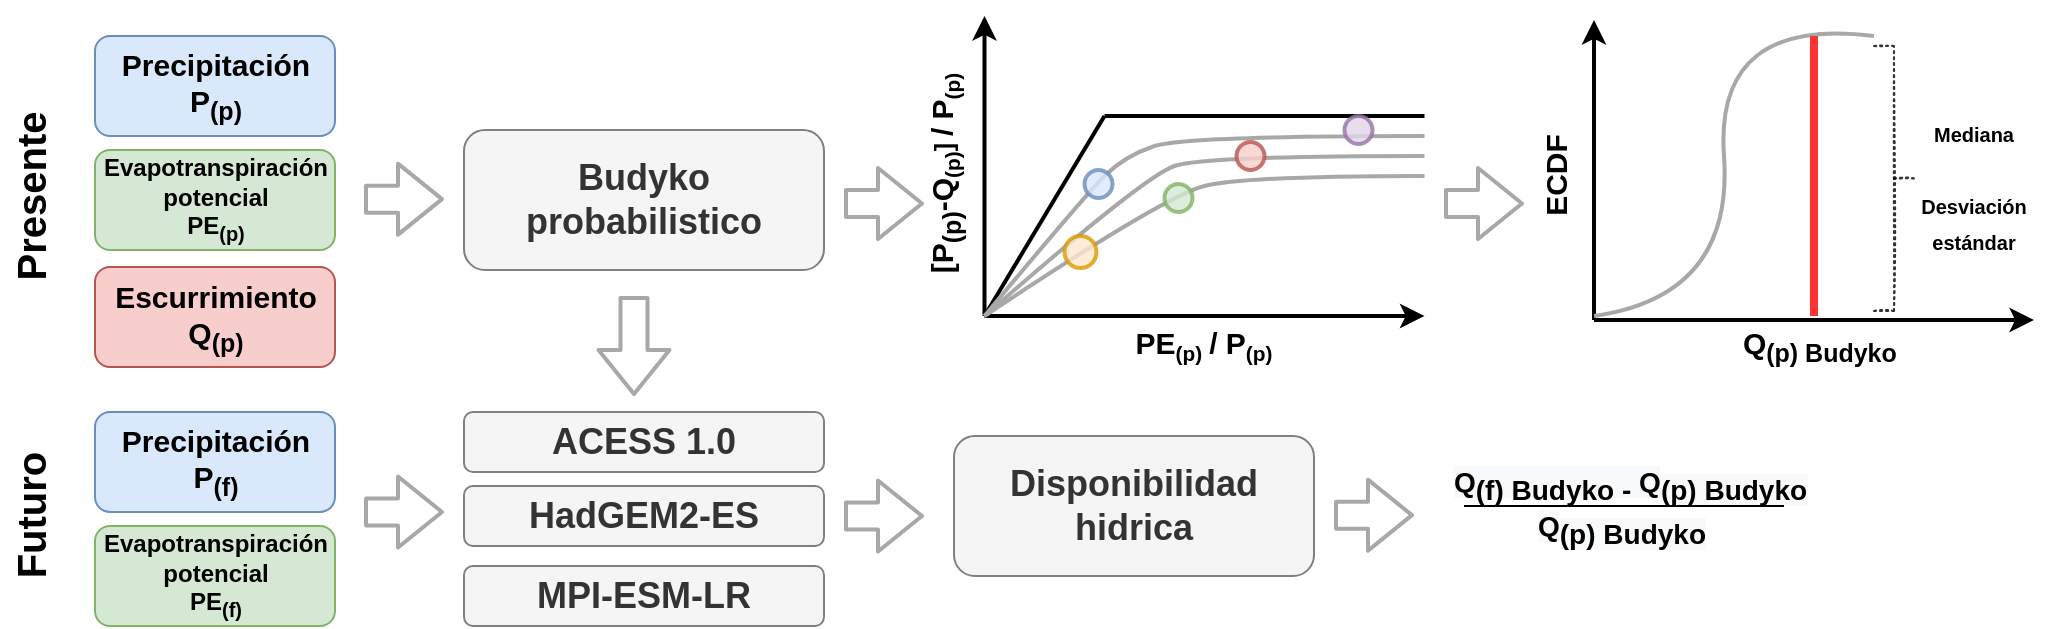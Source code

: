<mxfile version="15.9.1" type="github">
  <diagram id="A99DdAJ5PK1zMeIAeDLB" name="Page-1">
    <mxGraphModel dx="1285" dy="413" grid="1" gridSize="10" guides="1" tooltips="1" connect="1" arrows="1" fold="1" page="1" pageScale="1" pageWidth="50" pageHeight="50" math="0" shadow="0">
      <root>
        <mxCell id="0" />
        <mxCell id="1" parent="0" />
        <mxCell id="cclBEqFT7hq5Q4IXAHW2-1" value="Precipitación&lt;br&gt;P&lt;sub&gt;(p)&lt;/sub&gt;" style="rounded=1;whiteSpace=wrap;html=1;fontStyle=1;fontSize=15;labelBackgroundColor=none;labelBorderColor=none;fillColor=#dae8fc;strokeColor=#6c8ebf;" parent="1" vertex="1">
          <mxGeometry x="-44.5" y="280" width="120" height="50" as="geometry" />
        </mxCell>
        <mxCell id="cclBEqFT7hq5Q4IXAHW2-2" value="Evapotranspiración potencial&lt;br&gt;PE&lt;sub&gt;(p)&lt;/sub&gt;" style="rounded=1;whiteSpace=wrap;html=1;fontStyle=1;fontSize=12;labelBackgroundColor=none;labelBorderColor=none;fillColor=#d5e8d4;strokeColor=#82b366;" parent="1" vertex="1">
          <mxGeometry x="-44.5" y="337" width="120" height="50" as="geometry" />
        </mxCell>
        <mxCell id="cclBEqFT7hq5Q4IXAHW2-3" value="Escurrimiento&lt;br&gt;Q&lt;sub&gt;(p)&lt;/sub&gt;" style="rounded=1;whiteSpace=wrap;html=1;fontStyle=1;fontSize=15;labelBackgroundColor=none;labelBorderColor=none;fillColor=#f8cecc;strokeColor=#b85450;" parent="1" vertex="1">
          <mxGeometry x="-44.5" y="395.5" width="120" height="50" as="geometry" />
        </mxCell>
        <mxCell id="cclBEqFT7hq5Q4IXAHW2-4" value="Precipitación&lt;br&gt;P&lt;sub&gt;(f)&lt;/sub&gt;" style="rounded=1;whiteSpace=wrap;html=1;fontStyle=1;fontSize=15;labelBackgroundColor=none;labelBorderColor=none;fillColor=#dae8fc;strokeColor=#6c8ebf;" parent="1" vertex="1">
          <mxGeometry x="-44.5" y="468" width="120" height="50" as="geometry" />
        </mxCell>
        <mxCell id="cclBEqFT7hq5Q4IXAHW2-5" value="Evapotranspiración potencial&lt;br&gt;PE&lt;sub&gt;(f)&lt;/sub&gt;" style="rounded=1;whiteSpace=wrap;html=1;fontStyle=1;fontSize=12;labelBackgroundColor=none;labelBorderColor=none;fillColor=#d5e8d4;strokeColor=#82b366;" parent="1" vertex="1">
          <mxGeometry x="-44.5" y="525" width="120" height="50" as="geometry" />
        </mxCell>
        <mxCell id="cclBEqFT7hq5Q4IXAHW2-8" value="Budyko probabilistico" style="rounded=1;whiteSpace=wrap;html=1;fontStyle=1;fontSize=18;labelBackgroundColor=none;labelBorderColor=none;fillColor=#f5f5f5;strokeColor=#808080;fontColor=#333333;shadow=0;glass=0;rotation=0;" parent="1" vertex="1">
          <mxGeometry x="140" y="327" width="180" height="70" as="geometry" />
        </mxCell>
        <mxCell id="cclBEqFT7hq5Q4IXAHW2-154" value="Futuro" style="text;html=1;strokeColor=none;fillColor=default;align=center;verticalAlign=middle;whiteSpace=wrap;rounded=0;shadow=0;glass=0;dashed=1;dashPattern=1 2;labelBackgroundColor=none;labelBorderColor=none;sketch=1;fontSize=20;opacity=80;fontStyle=1;rotation=-90;" parent="1" vertex="1">
          <mxGeometry x="-129.5" y="505" width="105" height="30" as="geometry" />
        </mxCell>
        <mxCell id="cclBEqFT7hq5Q4IXAHW2-153" value="Presente" style="text;html=1;strokeColor=none;fillColor=default;align=center;verticalAlign=middle;whiteSpace=wrap;rounded=0;shadow=0;glass=0;dashed=1;dashPattern=1 2;labelBackgroundColor=none;labelBorderColor=none;sketch=1;fontSize=20;opacity=80;fontStyle=1;rotation=-90;" parent="1" vertex="1">
          <mxGeometry x="-132" y="345" width="110" height="30" as="geometry" />
        </mxCell>
        <mxCell id="L1Qnc_jZdhNXwUre0Jsd-10" value="" style="shape=flexArrow;endArrow=classic;html=1;fontSize=10;strokeColor=#A8A8A8;strokeWidth=2;curved=1;width=12.5;endSize=6.667;" edge="1" parent="1">
          <mxGeometry width="50" height="50" relative="1" as="geometry">
            <mxPoint x="225" y="410" as="sourcePoint" />
            <mxPoint x="225" y="460" as="targetPoint" />
          </mxGeometry>
        </mxCell>
        <mxCell id="L1Qnc_jZdhNXwUre0Jsd-2" value="" style="group" vertex="1" connectable="0" parent="1">
          <mxGeometry x="670" y="270" width="255" height="180" as="geometry" />
        </mxCell>
        <mxCell id="cclBEqFT7hq5Q4IXAHW2-130" value="" style="endArrow=classic;html=1;rounded=0;fontSize=15;strokeWidth=2;" parent="L1Qnc_jZdhNXwUre0Jsd-2" edge="1">
          <mxGeometry width="50" height="50" relative="1" as="geometry">
            <mxPoint x="35" y="152" as="sourcePoint" />
            <mxPoint x="35" y="2" as="targetPoint" />
          </mxGeometry>
        </mxCell>
        <mxCell id="cclBEqFT7hq5Q4IXAHW2-131" value="" style="endArrow=classic;html=1;rounded=0;fontSize=15;strokeWidth=2;" parent="L1Qnc_jZdhNXwUre0Jsd-2" edge="1">
          <mxGeometry width="50" height="50" relative="1" as="geometry">
            <mxPoint x="35" y="152" as="sourcePoint" />
            <mxPoint x="255" y="152" as="targetPoint" />
          </mxGeometry>
        </mxCell>
        <mxCell id="cclBEqFT7hq5Q4IXAHW2-143" value="ECDF" style="text;html=1;strokeColor=none;fillColor=none;align=center;verticalAlign=middle;whiteSpace=wrap;rounded=0;shadow=0;glass=0;labelBackgroundColor=none;labelBorderColor=none;fontSize=15;opacity=80;fontStyle=1;rotation=-90;" parent="L1Qnc_jZdhNXwUre0Jsd-2" vertex="1">
          <mxGeometry x="-15" y="64.5" width="60" height="30" as="geometry" />
        </mxCell>
        <mxCell id="cclBEqFT7hq5Q4IXAHW2-145" value="" style="endArrow=none;html=1;fontSize=10;strokeColor=#A8A8A8;strokeWidth=2;curved=1;" parent="L1Qnc_jZdhNXwUre0Jsd-2" edge="1">
          <mxGeometry width="50" height="50" relative="1" as="geometry">
            <mxPoint x="35" y="150" as="sourcePoint" />
            <mxPoint x="175" y="10" as="targetPoint" />
            <Array as="points">
              <mxPoint x="105" y="140" />
              <mxPoint x="95" />
            </Array>
          </mxGeometry>
        </mxCell>
        <mxCell id="cclBEqFT7hq5Q4IXAHW2-147" value="Q&lt;sub&gt;(p) Budyko&lt;/sub&gt;&amp;nbsp;" style="text;html=1;strokeColor=none;fillColor=none;align=center;verticalAlign=middle;whiteSpace=wrap;rounded=0;shadow=0;glass=0;labelBackgroundColor=none;labelBorderColor=none;fontSize=15;opacity=80;fontStyle=1" parent="L1Qnc_jZdhNXwUre0Jsd-2" vertex="1">
          <mxGeometry x="75" y="150" width="150" height="30" as="geometry" />
        </mxCell>
        <mxCell id="cclBEqFT7hq5Q4IXAHW2-148" value="" style="endArrow=none;html=1;fontSize=12;strokeColor=#FF3333;strokeWidth=4;curved=1;" parent="L1Qnc_jZdhNXwUre0Jsd-2" edge="1">
          <mxGeometry width="50" height="50" relative="1" as="geometry">
            <mxPoint x="145" y="150" as="sourcePoint" />
            <mxPoint x="145" y="10" as="targetPoint" />
          </mxGeometry>
        </mxCell>
        <mxCell id="cclBEqFT7hq5Q4IXAHW2-149" value="" style="strokeWidth=1;html=1;shape=mxgraph.flowchart.annotation_2;align=left;labelPosition=right;pointerEvents=1;rounded=1;shadow=0;glass=0;labelBackgroundColor=none;labelBorderColor=none;fontSize=12;fillColor=none;gradientColor=#ffffff;opacity=80;rotation=-180;dashed=1;dashPattern=1 2;sketch=1;" parent="L1Qnc_jZdhNXwUre0Jsd-2" vertex="1">
          <mxGeometry x="175" y="15" width="20" height="132.5" as="geometry" />
        </mxCell>
        <mxCell id="cclBEqFT7hq5Q4IXAHW2-150" value="&lt;font style=&quot;font-size: 10px&quot;&gt;Mediana&lt;br&gt;&lt;br&gt;Desviación estándar&lt;br&gt;&lt;/font&gt;" style="text;html=1;strokeColor=none;fillColor=none;align=center;verticalAlign=middle;whiteSpace=wrap;rounded=0;shadow=0;glass=0;labelBackgroundColor=none;labelBorderColor=none;fontSize=15;opacity=80;fontStyle=1" parent="L1Qnc_jZdhNXwUre0Jsd-2" vertex="1">
          <mxGeometry x="200" y="44" width="50" height="80" as="geometry" />
        </mxCell>
        <mxCell id="L1Qnc_jZdhNXwUre0Jsd-14" value="ACESS 1.0" style="rounded=1;whiteSpace=wrap;html=1;fontStyle=1;fontSize=18;labelBackgroundColor=none;labelBorderColor=none;fillColor=#f5f5f5;strokeColor=#808080;fontColor=#333333;shadow=0;glass=0;rotation=0;" vertex="1" parent="1">
          <mxGeometry x="140" y="468" width="180" height="30" as="geometry" />
        </mxCell>
        <mxCell id="L1Qnc_jZdhNXwUre0Jsd-15" value="HadGEM2-ES" style="rounded=1;whiteSpace=wrap;html=1;fontStyle=1;fontSize=18;labelBackgroundColor=none;labelBorderColor=none;fillColor=#f5f5f5;strokeColor=#808080;fontColor=#333333;shadow=0;glass=0;rotation=0;" vertex="1" parent="1">
          <mxGeometry x="140" y="505" width="180" height="30" as="geometry" />
        </mxCell>
        <mxCell id="L1Qnc_jZdhNXwUre0Jsd-16" value="MPI-ESM-LR" style="rounded=1;whiteSpace=wrap;html=1;fontStyle=1;fontSize=18;labelBackgroundColor=none;labelBorderColor=none;fillColor=#f5f5f5;strokeColor=#808080;fontColor=#333333;shadow=0;glass=0;rotation=0;" vertex="1" parent="1">
          <mxGeometry x="140" y="545" width="180" height="30" as="geometry" />
        </mxCell>
        <mxCell id="L1Qnc_jZdhNXwUre0Jsd-18" value="" style="shape=flexArrow;endArrow=classic;html=1;fontSize=10;strokeColor=#A8A8A8;strokeWidth=2;curved=1;width=12.5;endSize=6.667;" edge="1" parent="1">
          <mxGeometry width="50" height="50" relative="1" as="geometry">
            <mxPoint x="90" y="361.58" as="sourcePoint" />
            <mxPoint x="130" y="361.58" as="targetPoint" />
          </mxGeometry>
        </mxCell>
        <mxCell id="L1Qnc_jZdhNXwUre0Jsd-20" value="" style="shape=flexArrow;endArrow=classic;html=1;fontSize=10;strokeColor=#A8A8A8;strokeWidth=2;curved=1;width=12.5;endSize=6.667;" edge="1" parent="1">
          <mxGeometry width="50" height="50" relative="1" as="geometry">
            <mxPoint x="90" y="518.0" as="sourcePoint" />
            <mxPoint x="130" y="518.0" as="targetPoint" />
          </mxGeometry>
        </mxCell>
        <mxCell id="L1Qnc_jZdhNXwUre0Jsd-22" value="&lt;span style=&quot;color: rgb(0, 0, 0); font-family: helvetica; font-size: 14px; font-style: normal; font-weight: 700; letter-spacing: normal; text-align: center; text-indent: 0px; text-transform: none; word-spacing: 0px; background-color: rgb(248, 249, 250); display: inline; float: none;&quot;&gt;Q&lt;sub style=&quot;font-size: 14px;&quot;&gt;(f) Budyko -&amp;nbsp;&lt;/sub&gt;Q&lt;/span&gt;&lt;sub style=&quot;color: rgb(0, 0, 0); font-family: helvetica; font-style: normal; font-weight: 700; letter-spacing: normal; text-align: center; text-indent: 0px; text-transform: none; word-spacing: 0px; background-color: rgb(248, 249, 250); font-size: 14px;&quot;&gt;&lt;font style=&quot;font-size: 14px;&quot;&gt;(p) Budyko&lt;/font&gt;&lt;br style=&quot;font-size: 14px;&quot;&gt;&lt;div style=&quot;text-align: center; font-size: 14px;&quot;&gt;&lt;br style=&quot;font-size: 14px;&quot;&gt;&lt;/div&gt;&lt;/sub&gt;" style="text;whiteSpace=wrap;html=1;fontSize=14;" vertex="1" parent="1">
          <mxGeometry x="633" y="488" width="185" height="30" as="geometry" />
        </mxCell>
        <mxCell id="cclBEqFT7hq5Q4IXAHW2-127" value="" style="shape=flexArrow;endArrow=classic;html=1;fontSize=10;strokeColor=#A8A8A8;strokeWidth=2;curved=1;width=12.5;endSize=6.667;" parent="1" edge="1">
          <mxGeometry width="50" height="50" relative="1" as="geometry">
            <mxPoint x="330" y="363.75" as="sourcePoint" />
            <mxPoint x="370" y="363.75" as="targetPoint" />
          </mxGeometry>
        </mxCell>
        <mxCell id="L1Qnc_jZdhNXwUre0Jsd-9" value="" style="shape=flexArrow;endArrow=classic;html=1;fontSize=10;strokeColor=#A8A8A8;strokeWidth=2;curved=1;width=12.5;endSize=6.667;" edge="1" parent="1">
          <mxGeometry width="50" height="50" relative="1" as="geometry">
            <mxPoint x="630" y="363.75" as="sourcePoint" />
            <mxPoint x="670" y="363.75" as="targetPoint" />
          </mxGeometry>
        </mxCell>
        <mxCell id="L1Qnc_jZdhNXwUre0Jsd-17" value="" style="shape=flexArrow;endArrow=classic;html=1;fontSize=10;strokeColor=#A8A8A8;strokeWidth=2;curved=1;width=12.5;endSize=6.667;" edge="1" parent="1">
          <mxGeometry width="50" height="50" relative="1" as="geometry">
            <mxPoint x="330" y="520" as="sourcePoint" />
            <mxPoint x="370" y="520" as="targetPoint" />
          </mxGeometry>
        </mxCell>
        <mxCell id="cclBEqFT7hq5Q4IXAHW2-103" value="[P&lt;sub&gt;(p)&lt;/sub&gt;-Q&lt;span style=&quot;font-size: 12.5px&quot;&gt;&lt;sub&gt;(p)&lt;/sub&gt;]&amp;nbsp;&lt;/span&gt;/ P&lt;span style=&quot;font-size: 12.5px&quot;&gt;&lt;sub&gt;(p)&lt;/sub&gt;&lt;/span&gt;" style="text;html=1;strokeColor=none;fillColor=none;align=center;verticalAlign=middle;whiteSpace=wrap;rounded=0;shadow=0;glass=0;labelBackgroundColor=none;labelBorderColor=none;fontSize=15;opacity=80;fontStyle=1;rotation=-90;" parent="1" vertex="1">
          <mxGeometry x="314" y="333.75" width="132.5" height="30" as="geometry" />
        </mxCell>
        <mxCell id="L1Qnc_jZdhNXwUre0Jsd-1" value="" style="group" vertex="1" connectable="0" parent="1">
          <mxGeometry x="395.25" y="270" width="230" height="180" as="geometry" />
        </mxCell>
        <mxCell id="cclBEqFT7hq5Q4IXAHW2-10" value="" style="endArrow=classic;html=1;rounded=0;fontSize=15;strokeWidth=2;" parent="L1Qnc_jZdhNXwUre0Jsd-1" edge="1">
          <mxGeometry width="50" height="50" relative="1" as="geometry">
            <mxPoint x="5" y="150" as="sourcePoint" />
            <mxPoint x="5" as="targetPoint" />
          </mxGeometry>
        </mxCell>
        <mxCell id="cclBEqFT7hq5Q4IXAHW2-11" value="" style="endArrow=classic;html=1;rounded=0;fontSize=15;strokeWidth=2;" parent="L1Qnc_jZdhNXwUre0Jsd-1" edge="1">
          <mxGeometry width="50" height="50" relative="1" as="geometry">
            <mxPoint x="5" y="150" as="sourcePoint" />
            <mxPoint x="225" y="150" as="targetPoint" />
          </mxGeometry>
        </mxCell>
        <mxCell id="cclBEqFT7hq5Q4IXAHW2-12" value="" style="endArrow=none;html=1;rounded=0;fontSize=15;strokeWidth=2;" parent="L1Qnc_jZdhNXwUre0Jsd-1" edge="1">
          <mxGeometry width="50" height="50" relative="1" as="geometry">
            <mxPoint x="5" y="150" as="sourcePoint" />
            <mxPoint x="65" y="50" as="targetPoint" />
          </mxGeometry>
        </mxCell>
        <mxCell id="cclBEqFT7hq5Q4IXAHW2-13" value="" style="endArrow=none;html=1;rounded=0;fontSize=15;strokeWidth=2;" parent="L1Qnc_jZdhNXwUre0Jsd-1" edge="1">
          <mxGeometry width="50" height="50" relative="1" as="geometry">
            <mxPoint x="65" y="50" as="sourcePoint" />
            <mxPoint x="225" y="50" as="targetPoint" />
          </mxGeometry>
        </mxCell>
        <mxCell id="cclBEqFT7hq5Q4IXAHW2-16" value="" style="endArrow=none;html=1;strokeWidth=2;fontSize=15;strokeColor=#A8A8A8;curved=1;" parent="L1Qnc_jZdhNXwUre0Jsd-1" edge="1">
          <mxGeometry width="50" height="50" relative="1" as="geometry">
            <mxPoint x="5" y="150" as="sourcePoint" />
            <mxPoint x="225" y="60" as="targetPoint" />
            <Array as="points">
              <mxPoint x="55" y="90" />
              <mxPoint x="75" y="70" />
              <mxPoint x="105" y="60" />
            </Array>
          </mxGeometry>
        </mxCell>
        <mxCell id="cclBEqFT7hq5Q4IXAHW2-19" value="" style="endArrow=none;html=1;strokeWidth=2;fontSize=15;strokeColor=#A8A8A8;curved=1;" parent="L1Qnc_jZdhNXwUre0Jsd-1" edge="1">
          <mxGeometry width="50" height="50" relative="1" as="geometry">
            <mxPoint x="5" y="150" as="sourcePoint" />
            <mxPoint x="225" y="70" as="targetPoint" />
            <Array as="points">
              <mxPoint x="85" y="80" />
              <mxPoint x="115" y="70" />
            </Array>
          </mxGeometry>
        </mxCell>
        <mxCell id="cclBEqFT7hq5Q4IXAHW2-21" value="" style="endArrow=none;html=1;strokeWidth=2;fontSize=15;startArrow=none;strokeColor=#A8A8A8;curved=1;" parent="L1Qnc_jZdhNXwUre0Jsd-1" edge="1">
          <mxGeometry width="50" height="50" relative="1" as="geometry">
            <mxPoint x="5" y="150" as="sourcePoint" />
            <mxPoint x="225" y="80" as="targetPoint" />
            <Array as="points">
              <mxPoint x="95" y="90" />
              <mxPoint x="135" y="80" />
            </Array>
          </mxGeometry>
        </mxCell>
        <mxCell id="cclBEqFT7hq5Q4IXAHW2-32" value="" style="ellipse;whiteSpace=wrap;html=1;aspect=fixed;rounded=1;shadow=0;glass=0;labelBackgroundColor=none;labelBorderColor=none;fontSize=15;opacity=80;fillColor=#dae8fc;strokeWidth=2;strokeColor=#6c8ebf;" parent="L1Qnc_jZdhNXwUre0Jsd-1" vertex="1">
          <mxGeometry x="55" y="77" width="14" height="14" as="geometry" />
        </mxCell>
        <mxCell id="cclBEqFT7hq5Q4IXAHW2-34" value="" style="ellipse;whiteSpace=wrap;html=1;aspect=fixed;rounded=1;shadow=0;glass=0;labelBackgroundColor=none;labelBorderColor=none;fontSize=15;opacity=80;fillColor=#f8cecc;strokeWidth=2;strokeColor=#b85450;" parent="L1Qnc_jZdhNXwUre0Jsd-1" vertex="1">
          <mxGeometry x="131" y="63" width="14" height="14" as="geometry" />
        </mxCell>
        <mxCell id="cclBEqFT7hq5Q4IXAHW2-36" value="" style="ellipse;whiteSpace=wrap;html=1;aspect=fixed;rounded=1;shadow=0;glass=0;labelBackgroundColor=none;labelBorderColor=none;fontSize=15;opacity=80;fillColor=#d5e8d4;strokeWidth=2;strokeColor=#82b366;" parent="L1Qnc_jZdhNXwUre0Jsd-1" vertex="1">
          <mxGeometry x="95" y="84" width="14" height="14" as="geometry" />
        </mxCell>
        <mxCell id="cclBEqFT7hq5Q4IXAHW2-37" value="" style="ellipse;whiteSpace=wrap;html=1;aspect=fixed;rounded=1;shadow=0;glass=0;labelBackgroundColor=none;labelBorderColor=none;fontSize=15;opacity=80;fillColor=#ffe6cc;strokeWidth=2;strokeColor=#d79b00;" parent="L1Qnc_jZdhNXwUre0Jsd-1" vertex="1">
          <mxGeometry x="45" y="110" width="16" height="16" as="geometry" />
        </mxCell>
        <mxCell id="cclBEqFT7hq5Q4IXAHW2-39" value="" style="ellipse;whiteSpace=wrap;html=1;aspect=fixed;rounded=1;shadow=0;glass=0;labelBackgroundColor=none;labelBorderColor=none;fontSize=15;opacity=80;fillColor=#e1d5e7;strokeWidth=2;strokeColor=#9673a6;" parent="L1Qnc_jZdhNXwUre0Jsd-1" vertex="1">
          <mxGeometry x="185" y="50" width="14" height="14" as="geometry" />
        </mxCell>
        <mxCell id="cclBEqFT7hq5Q4IXAHW2-97" value="PE&lt;span style=&quot;font-size: 12.5px&quot;&gt;&lt;sub&gt;(p)&lt;/sub&gt;&amp;nbsp;&lt;/span&gt;/ P&lt;span style=&quot;font-size: 12.5px&quot;&gt;&lt;sub&gt;(p)&lt;/sub&gt;&lt;/span&gt;" style="text;html=1;strokeColor=none;fillColor=none;align=center;verticalAlign=middle;whiteSpace=wrap;rounded=0;shadow=0;glass=0;labelBackgroundColor=none;labelBorderColor=none;fontSize=15;opacity=80;fontStyle=1" parent="L1Qnc_jZdhNXwUre0Jsd-1" vertex="1">
          <mxGeometry y="150" width="230" height="30" as="geometry" />
        </mxCell>
        <mxCell id="L1Qnc_jZdhNXwUre0Jsd-23" value="Disponibilidad hidrica" style="rounded=1;whiteSpace=wrap;html=1;fontStyle=1;fontSize=18;labelBackgroundColor=none;labelBorderColor=none;fillColor=#f5f5f5;strokeColor=#808080;fontColor=#333333;shadow=0;glass=0;rotation=0;" vertex="1" parent="1">
          <mxGeometry x="385" y="480" width="180" height="70" as="geometry" />
        </mxCell>
        <mxCell id="L1Qnc_jZdhNXwUre0Jsd-26" value="" style="shape=flexArrow;endArrow=classic;html=1;fontSize=10;strokeColor=#A8A8A8;strokeWidth=2;curved=1;width=12.5;endSize=6.667;" edge="1" parent="1">
          <mxGeometry width="50" height="50" relative="1" as="geometry">
            <mxPoint x="575" y="519.58" as="sourcePoint" />
            <mxPoint x="615" y="519.58" as="targetPoint" />
          </mxGeometry>
        </mxCell>
        <mxCell id="L1Qnc_jZdhNXwUre0Jsd-28" value="&lt;span style=&quot;color: rgb(0, 0, 0); font-family: helvetica; font-size: 14px; font-style: normal; font-weight: 700; letter-spacing: normal; text-align: center; text-indent: 0px; text-transform: none; word-spacing: 0px; background-color: rgb(248, 249, 250); display: inline; float: none;&quot;&gt;Q&lt;/span&gt;&lt;sub style=&quot;color: rgb(0, 0, 0); font-family: helvetica; font-style: normal; font-weight: 700; letter-spacing: normal; text-align: center; text-indent: 0px; text-transform: none; word-spacing: 0px; background-color: rgb(248, 249, 250); font-size: 14px;&quot;&gt;&lt;font style=&quot;font-size: 14px;&quot;&gt;(p) Budyko&lt;/font&gt;&lt;br style=&quot;font-size: 14px;&quot;&gt;&lt;div style=&quot;text-align: center; font-size: 14px;&quot;&gt;&lt;br style=&quot;color: rgb(0, 0, 0); font-family: helvetica; font-size: 14px; font-style: normal; font-weight: 700; letter-spacing: normal; text-align: center; text-indent: 0px; text-transform: none; word-spacing: 0px; background-color: rgb(248, 249, 250);&quot;&gt;&lt;/div&gt;&lt;/sub&gt;" style="text;whiteSpace=wrap;html=1;fontSize=14;" vertex="1" parent="1">
          <mxGeometry x="675" y="510" width="100" height="40" as="geometry" />
        </mxCell>
        <mxCell id="L1Qnc_jZdhNXwUre0Jsd-29" value="" style="endArrow=none;html=1;rounded=0;fontSize=14;" edge="1" parent="1">
          <mxGeometry width="50" height="50" relative="1" as="geometry">
            <mxPoint x="640" y="515" as="sourcePoint" />
            <mxPoint x="800" y="515" as="targetPoint" />
          </mxGeometry>
        </mxCell>
      </root>
    </mxGraphModel>
  </diagram>
</mxfile>
